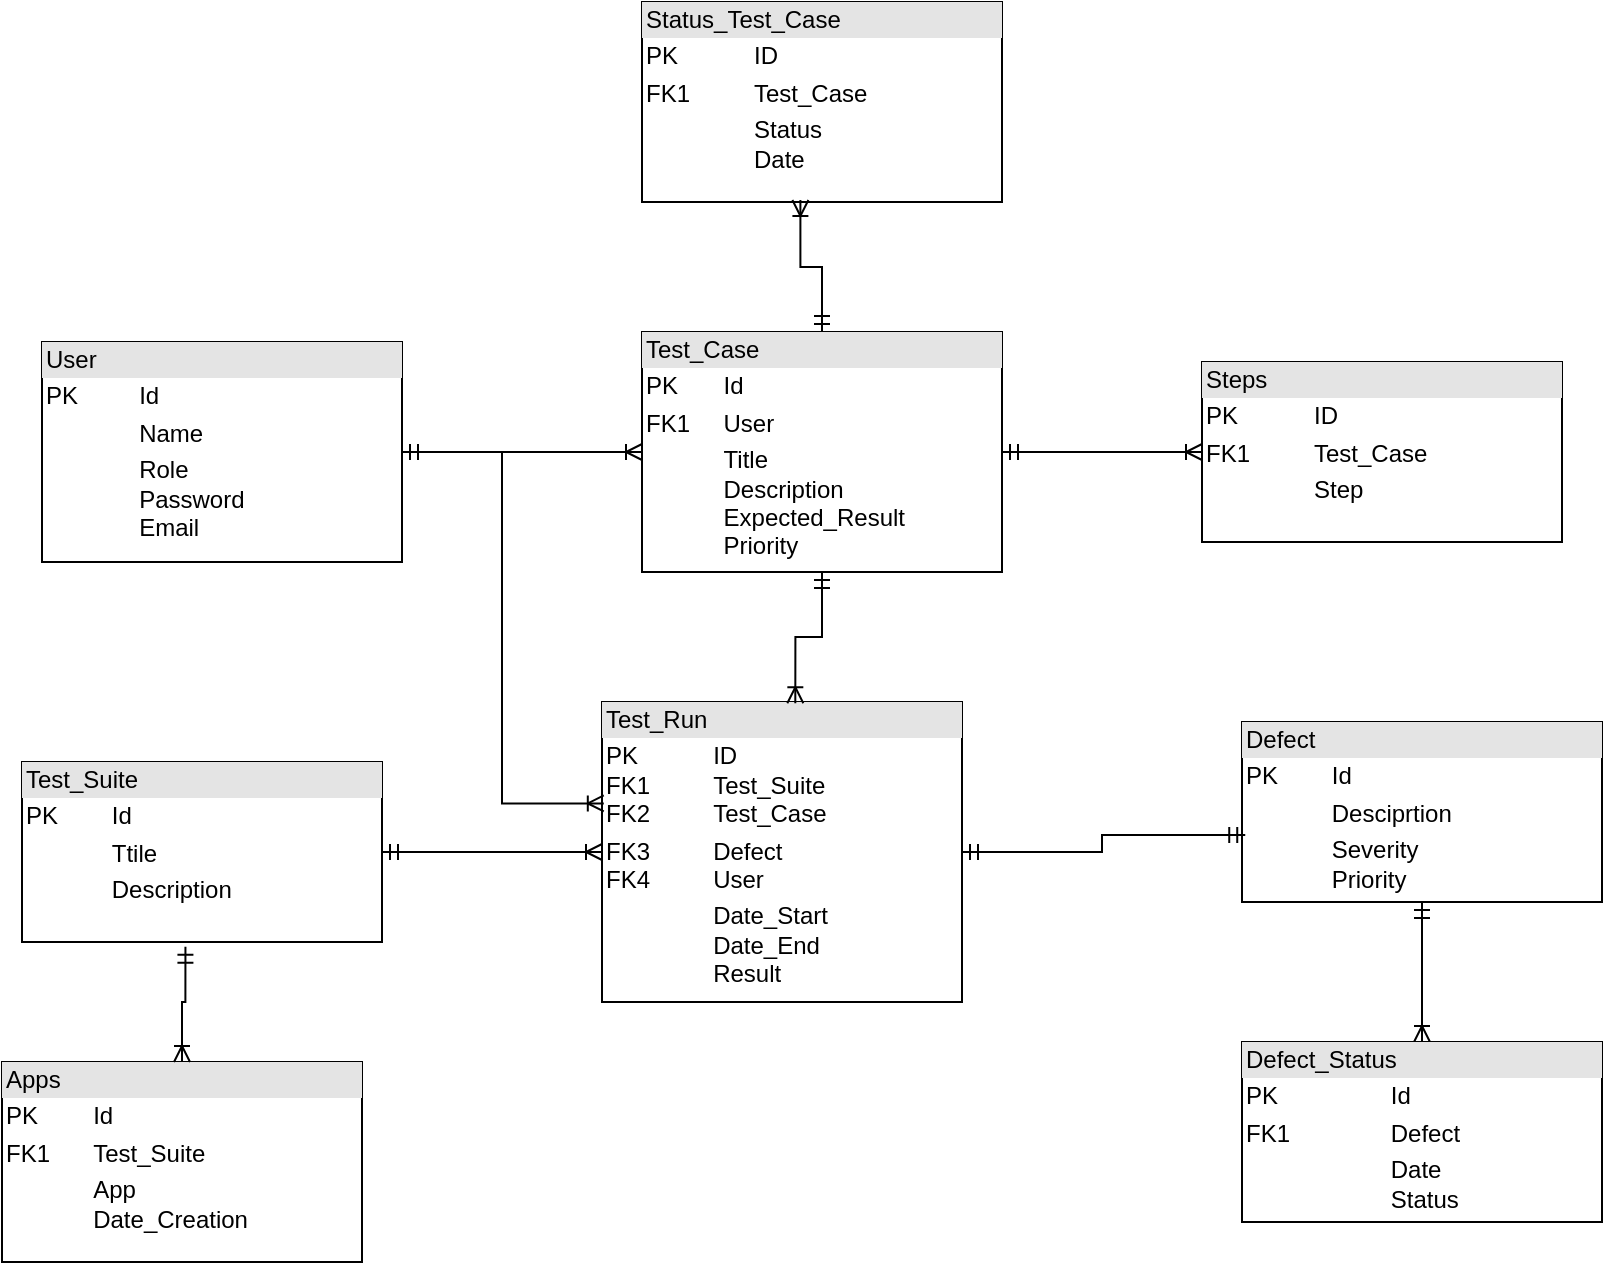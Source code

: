 <mxfile version="23.1.7" type="device">
  <diagram id="R2lEEEUBdFMjLlhIrx00" name="Page-1">
    <mxGraphModel dx="2236" dy="1851" grid="1" gridSize="10" guides="1" tooltips="1" connect="1" arrows="1" fold="1" page="1" pageScale="1" pageWidth="850" pageHeight="1100" math="0" shadow="0" extFonts="Permanent Marker^https://fonts.googleapis.com/css?family=Permanent+Marker">
      <root>
        <mxCell id="0" />
        <mxCell id="1" parent="0" />
        <mxCell id="Gjmx9aS8qkFQhWXUdSB7-22" style="edgeStyle=orthogonalEdgeStyle;rounded=0;orthogonalLoop=1;jettySize=auto;html=1;entryX=0;entryY=0.5;entryDx=0;entryDy=0;startArrow=ERmandOne;startFill=0;endArrow=ERoneToMany;endFill=0;" edge="1" parent="1" source="Gjmx9aS8qkFQhWXUdSB7-6" target="Gjmx9aS8qkFQhWXUdSB7-7">
          <mxGeometry relative="1" as="geometry" />
        </mxCell>
        <mxCell id="Gjmx9aS8qkFQhWXUdSB7-6" value="&lt;div style=&quot;box-sizing:border-box;width:100%;background:#e4e4e4;padding:2px;&quot;&gt;User&lt;/div&gt;&lt;table style=&quot;width:100%;font-size:1em;&quot; cellpadding=&quot;2&quot; cellspacing=&quot;0&quot;&gt;&lt;tbody&gt;&lt;tr&gt;&lt;td&gt;PK&lt;/td&gt;&lt;td&gt;Id&lt;/td&gt;&lt;/tr&gt;&lt;tr&gt;&lt;td&gt;&lt;br&gt;&lt;/td&gt;&lt;td&gt;Name&lt;span style=&quot;white-space: pre;&quot;&gt;&#x9;&lt;/span&gt;&lt;/td&gt;&lt;/tr&gt;&lt;tr&gt;&lt;td&gt;&lt;br&gt;&lt;/td&gt;&lt;td&gt;Role&lt;br&gt;Password&lt;br&gt;Email&lt;br&gt;&lt;/td&gt;&lt;/tr&gt;&lt;/tbody&gt;&lt;/table&gt;" style="verticalAlign=top;align=left;overflow=fill;html=1;whiteSpace=wrap;" vertex="1" parent="1">
          <mxGeometry x="10" y="90" width="180" height="110" as="geometry" />
        </mxCell>
        <mxCell id="Gjmx9aS8qkFQhWXUdSB7-23" style="edgeStyle=orthogonalEdgeStyle;rounded=0;orthogonalLoop=1;jettySize=auto;html=1;entryX=0;entryY=0.5;entryDx=0;entryDy=0;startArrow=ERmandOne;startFill=0;endArrow=ERoneToMany;endFill=0;" edge="1" parent="1" source="Gjmx9aS8qkFQhWXUdSB7-7" target="Gjmx9aS8qkFQhWXUdSB7-8">
          <mxGeometry relative="1" as="geometry" />
        </mxCell>
        <mxCell id="Gjmx9aS8qkFQhWXUdSB7-7" value="&lt;div style=&quot;box-sizing:border-box;width:100%;background:#e4e4e4;padding:2px;&quot;&gt;Test_Case&lt;/div&gt;&lt;table style=&quot;width:100%;font-size:1em;&quot; cellpadding=&quot;2&quot; cellspacing=&quot;0&quot;&gt;&lt;tbody&gt;&lt;tr&gt;&lt;td&gt;PK&lt;/td&gt;&lt;td&gt;Id&lt;/td&gt;&lt;/tr&gt;&lt;tr&gt;&lt;td&gt;FK1&lt;/td&gt;&lt;td&gt;User&lt;/td&gt;&lt;/tr&gt;&lt;tr&gt;&lt;td&gt;&lt;br&gt;&lt;/td&gt;&lt;td&gt;Title&lt;br&gt;Description&lt;br&gt;Expected_Result&lt;br&gt;Priority&lt;/td&gt;&lt;/tr&gt;&lt;/tbody&gt;&lt;/table&gt;" style="verticalAlign=top;align=left;overflow=fill;html=1;whiteSpace=wrap;" vertex="1" parent="1">
          <mxGeometry x="310" y="85" width="180" height="120" as="geometry" />
        </mxCell>
        <mxCell id="Gjmx9aS8qkFQhWXUdSB7-8" value="&lt;div style=&quot;box-sizing:border-box;width:100%;background:#e4e4e4;padding:2px;&quot;&gt;Steps&lt;/div&gt;&lt;table style=&quot;width:100%;font-size:1em;&quot; cellpadding=&quot;2&quot; cellspacing=&quot;0&quot;&gt;&lt;tbody&gt;&lt;tr&gt;&lt;td&gt;PK&lt;/td&gt;&lt;td&gt;ID&lt;/td&gt;&lt;/tr&gt;&lt;tr&gt;&lt;td&gt;FK1&lt;/td&gt;&lt;td&gt;Test_Case&lt;/td&gt;&lt;/tr&gt;&lt;tr&gt;&lt;td&gt;&lt;/td&gt;&lt;td&gt;Step&lt;/td&gt;&lt;/tr&gt;&lt;/tbody&gt;&lt;/table&gt;" style="verticalAlign=top;align=left;overflow=fill;html=1;whiteSpace=wrap;" vertex="1" parent="1">
          <mxGeometry x="590" y="100" width="180" height="90" as="geometry" />
        </mxCell>
        <mxCell id="Gjmx9aS8qkFQhWXUdSB7-9" value="&lt;div style=&quot;box-sizing:border-box;width:100%;background:#e4e4e4;padding:2px;&quot;&gt;Status_Test_Case&lt;/div&gt;&lt;table style=&quot;width:100%;font-size:1em;&quot; cellpadding=&quot;2&quot; cellspacing=&quot;0&quot;&gt;&lt;tbody&gt;&lt;tr&gt;&lt;td&gt;PK&lt;/td&gt;&lt;td&gt;ID&lt;/td&gt;&lt;/tr&gt;&lt;tr&gt;&lt;td&gt;FK1&lt;/td&gt;&lt;td&gt;Test_Case&lt;/td&gt;&lt;/tr&gt;&lt;tr&gt;&lt;td&gt;&lt;br&gt;&lt;/td&gt;&lt;td&gt;Status&lt;br&gt;Date&lt;/td&gt;&lt;/tr&gt;&lt;/tbody&gt;&lt;/table&gt;" style="verticalAlign=top;align=left;overflow=fill;html=1;whiteSpace=wrap;" vertex="1" parent="1">
          <mxGeometry x="310" y="-80" width="180" height="100" as="geometry" />
        </mxCell>
        <mxCell id="Gjmx9aS8qkFQhWXUdSB7-25" style="edgeStyle=orthogonalEdgeStyle;rounded=0;orthogonalLoop=1;jettySize=auto;html=1;entryX=0;entryY=0.5;entryDx=0;entryDy=0;startArrow=ERmandOne;startFill=0;endArrow=ERoneToMany;endFill=0;" edge="1" parent="1" source="Gjmx9aS8qkFQhWXUdSB7-10" target="Gjmx9aS8qkFQhWXUdSB7-12">
          <mxGeometry relative="1" as="geometry" />
        </mxCell>
        <mxCell id="Gjmx9aS8qkFQhWXUdSB7-10" value="&lt;div style=&quot;box-sizing:border-box;width:100%;background:#e4e4e4;padding:2px;&quot;&gt;Test_Suite&lt;/div&gt;&lt;table style=&quot;width:100%;font-size:1em;&quot; cellpadding=&quot;2&quot; cellspacing=&quot;0&quot;&gt;&lt;tbody&gt;&lt;tr&gt;&lt;td&gt;PK&lt;/td&gt;&lt;td&gt;Id&lt;/td&gt;&lt;/tr&gt;&lt;tr&gt;&lt;td&gt;&lt;br&gt;&lt;/td&gt;&lt;td&gt;Ttile&lt;/td&gt;&lt;/tr&gt;&lt;tr&gt;&lt;td&gt;&lt;/td&gt;&lt;td&gt;Description&lt;/td&gt;&lt;/tr&gt;&lt;/tbody&gt;&lt;/table&gt;" style="verticalAlign=top;align=left;overflow=fill;html=1;whiteSpace=wrap;" vertex="1" parent="1">
          <mxGeometry y="300" width="180" height="90" as="geometry" />
        </mxCell>
        <mxCell id="Gjmx9aS8qkFQhWXUdSB7-11" value="&lt;div style=&quot;box-sizing:border-box;width:100%;background:#e4e4e4;padding:2px;&quot;&gt;Apps&lt;/div&gt;&lt;table style=&quot;width:100%;font-size:1em;&quot; cellpadding=&quot;2&quot; cellspacing=&quot;0&quot;&gt;&lt;tbody&gt;&lt;tr&gt;&lt;td&gt;PK&lt;/td&gt;&lt;td&gt;Id&lt;/td&gt;&lt;/tr&gt;&lt;tr&gt;&lt;td&gt;FK1&lt;/td&gt;&lt;td&gt;Test_Suite&lt;/td&gt;&lt;/tr&gt;&lt;tr&gt;&lt;td&gt;&lt;/td&gt;&lt;td&gt;App&lt;br&gt;Date_Creation&lt;/td&gt;&lt;/tr&gt;&lt;/tbody&gt;&lt;/table&gt;" style="verticalAlign=top;align=left;overflow=fill;html=1;whiteSpace=wrap;" vertex="1" parent="1">
          <mxGeometry x="-10" y="450" width="180" height="100" as="geometry" />
        </mxCell>
        <mxCell id="Gjmx9aS8qkFQhWXUdSB7-12" value="&lt;div style=&quot;box-sizing:border-box;width:100%;background:#e4e4e4;padding:2px;&quot;&gt;Test_Run&lt;/div&gt;&lt;table style=&quot;width:100%;font-size:1em;&quot; cellpadding=&quot;2&quot; cellspacing=&quot;0&quot;&gt;&lt;tbody&gt;&lt;tr&gt;&lt;td&gt;PK&lt;br&gt;FK1&lt;br&gt;FK2&lt;/td&gt;&lt;td&gt;ID&lt;br&gt;Test_Suite&lt;br&gt;Test_Case&lt;/td&gt;&lt;/tr&gt;&lt;tr&gt;&lt;td&gt;FK3&lt;br&gt;FK4&lt;/td&gt;&lt;td&gt;Defect&lt;br&gt;User&lt;/td&gt;&lt;/tr&gt;&lt;tr&gt;&lt;td&gt;&lt;/td&gt;&lt;td&gt;Date_Start&lt;br&gt;Date_End&lt;br&gt;Result&lt;/td&gt;&lt;/tr&gt;&lt;/tbody&gt;&lt;/table&gt;" style="verticalAlign=top;align=left;overflow=fill;html=1;whiteSpace=wrap;" vertex="1" parent="1">
          <mxGeometry x="290" y="270" width="180" height="150" as="geometry" />
        </mxCell>
        <mxCell id="Gjmx9aS8qkFQhWXUdSB7-28" style="edgeStyle=orthogonalEdgeStyle;rounded=0;orthogonalLoop=1;jettySize=auto;html=1;startArrow=ERmandOne;startFill=0;endArrow=ERoneToMany;endFill=0;" edge="1" parent="1" source="Gjmx9aS8qkFQhWXUdSB7-14" target="Gjmx9aS8qkFQhWXUdSB7-17">
          <mxGeometry relative="1" as="geometry" />
        </mxCell>
        <mxCell id="Gjmx9aS8qkFQhWXUdSB7-14" value="&lt;div style=&quot;box-sizing:border-box;width:100%;background:#e4e4e4;padding:2px;&quot;&gt;Defect&lt;/div&gt;&lt;table style=&quot;width:100%;font-size:1em;&quot; cellpadding=&quot;2&quot; cellspacing=&quot;0&quot;&gt;&lt;tbody&gt;&lt;tr&gt;&lt;td&gt;PK&lt;/td&gt;&lt;td&gt;Id&lt;/td&gt;&lt;/tr&gt;&lt;tr&gt;&lt;td&gt;&lt;br&gt;&lt;/td&gt;&lt;td&gt;Desciprtion&lt;/td&gt;&lt;/tr&gt;&lt;tr&gt;&lt;td&gt;&lt;/td&gt;&lt;td&gt;Severity&lt;br&gt;Priority&lt;br&gt;&lt;br&gt;&lt;/td&gt;&lt;/tr&gt;&lt;/tbody&gt;&lt;/table&gt;" style="verticalAlign=top;align=left;overflow=fill;html=1;whiteSpace=wrap;" vertex="1" parent="1">
          <mxGeometry x="610" y="280" width="180" height="90" as="geometry" />
        </mxCell>
        <mxCell id="Gjmx9aS8qkFQhWXUdSB7-17" value="&lt;div style=&quot;box-sizing:border-box;width:100%;background:#e4e4e4;padding:2px;&quot;&gt;Defect_Status&lt;/div&gt;&lt;table style=&quot;width:100%;font-size:1em;&quot; cellpadding=&quot;2&quot; cellspacing=&quot;0&quot;&gt;&lt;tbody&gt;&lt;tr&gt;&lt;td&gt;PK&lt;/td&gt;&lt;td&gt;Id&lt;/td&gt;&lt;/tr&gt;&lt;tr&gt;&lt;td&gt;FK1&lt;/td&gt;&lt;td&gt;Defect&lt;/td&gt;&lt;/tr&gt;&lt;tr&gt;&lt;td&gt;&lt;/td&gt;&lt;td&gt;Date&lt;br&gt;Status&lt;/td&gt;&lt;/tr&gt;&lt;/tbody&gt;&lt;/table&gt;" style="verticalAlign=top;align=left;overflow=fill;html=1;whiteSpace=wrap;" vertex="1" parent="1">
          <mxGeometry x="610" y="440" width="180" height="90" as="geometry" />
        </mxCell>
        <mxCell id="Gjmx9aS8qkFQhWXUdSB7-24" style="edgeStyle=orthogonalEdgeStyle;rounded=0;orthogonalLoop=1;jettySize=auto;html=1;entryX=0.44;entryY=0.99;entryDx=0;entryDy=0;entryPerimeter=0;startArrow=ERmandOne;startFill=0;endArrow=ERoneToMany;endFill=0;" edge="1" parent="1" source="Gjmx9aS8qkFQhWXUdSB7-7" target="Gjmx9aS8qkFQhWXUdSB7-9">
          <mxGeometry relative="1" as="geometry" />
        </mxCell>
        <mxCell id="Gjmx9aS8qkFQhWXUdSB7-26" style="edgeStyle=orthogonalEdgeStyle;rounded=0;orthogonalLoop=1;jettySize=auto;html=1;entryX=0.537;entryY=0.004;entryDx=0;entryDy=0;entryPerimeter=0;endArrow=ERoneToMany;endFill=0;startArrow=ERmandOne;startFill=0;" edge="1" parent="1" source="Gjmx9aS8qkFQhWXUdSB7-7" target="Gjmx9aS8qkFQhWXUdSB7-12">
          <mxGeometry relative="1" as="geometry" />
        </mxCell>
        <mxCell id="Gjmx9aS8qkFQhWXUdSB7-27" style="edgeStyle=orthogonalEdgeStyle;rounded=0;orthogonalLoop=1;jettySize=auto;html=1;entryX=0.009;entryY=0.628;entryDx=0;entryDy=0;entryPerimeter=0;startArrow=ERmandOne;startFill=0;endArrow=ERmandOne;endFill=0;" edge="1" parent="1" source="Gjmx9aS8qkFQhWXUdSB7-12" target="Gjmx9aS8qkFQhWXUdSB7-14">
          <mxGeometry relative="1" as="geometry" />
        </mxCell>
        <mxCell id="Gjmx9aS8qkFQhWXUdSB7-29" style="edgeStyle=orthogonalEdgeStyle;rounded=0;orthogonalLoop=1;jettySize=auto;html=1;entryX=0.454;entryY=1.026;entryDx=0;entryDy=0;entryPerimeter=0;startArrow=ERoneToMany;startFill=0;endArrow=ERmandOne;endFill=0;" edge="1" parent="1" source="Gjmx9aS8qkFQhWXUdSB7-11" target="Gjmx9aS8qkFQhWXUdSB7-10">
          <mxGeometry relative="1" as="geometry" />
        </mxCell>
        <mxCell id="Gjmx9aS8qkFQhWXUdSB7-30" style="edgeStyle=orthogonalEdgeStyle;rounded=0;orthogonalLoop=1;jettySize=auto;html=1;entryX=0.005;entryY=0.338;entryDx=0;entryDy=0;entryPerimeter=0;startArrow=ERmandOne;startFill=0;endArrow=ERoneToMany;endFill=0;" edge="1" parent="1" source="Gjmx9aS8qkFQhWXUdSB7-6" target="Gjmx9aS8qkFQhWXUdSB7-12">
          <mxGeometry relative="1" as="geometry" />
        </mxCell>
      </root>
    </mxGraphModel>
  </diagram>
</mxfile>

